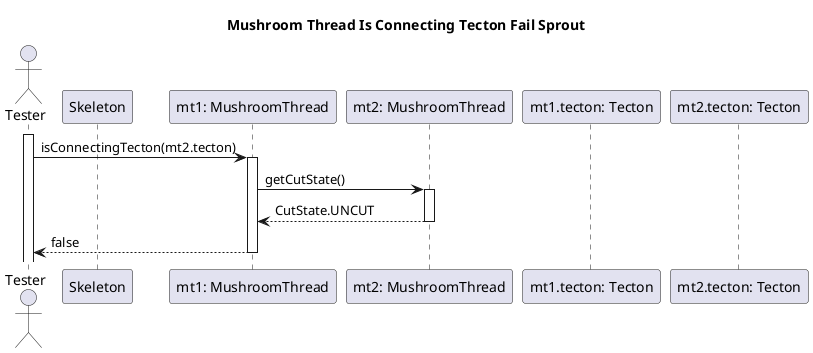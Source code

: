 @startuml Mushroom Thread Is Traversible Fail Sprout

title Mushroom Thread Is Connecting Tecton Fail Sprout

actor "Tester" as tester
participant "Skeleton" as skeleton


participant "mt1: MushroomThread" as mt1
participant "mt2: MushroomThread" as mt2

participant "mt1.tecton: Tecton" as t1
participant "mt2.tecton: Tecton" as t2

activate tester

tester -> mt1: isConnectingTecton(mt2.tecton)
activate mt1

mt1 -> mt2: getCutState()
activate mt2
mt2 --> mt1: CutState.UNCUT
deactivate mt2

mt1 --> tester: false
deactivate mt1

@enduml